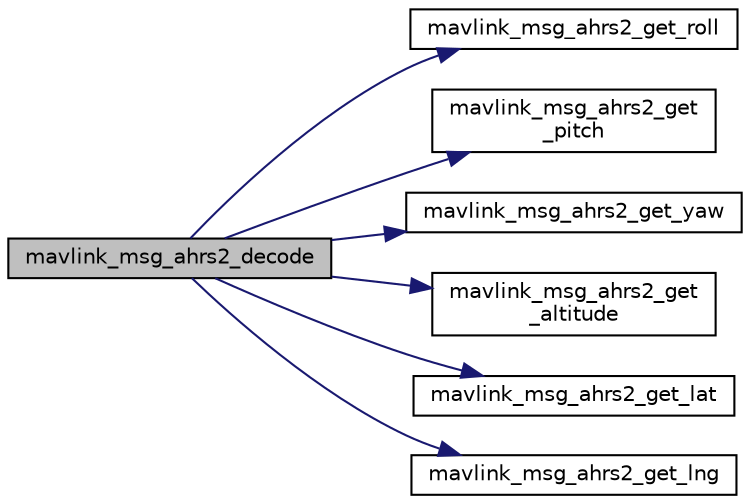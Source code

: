 digraph "mavlink_msg_ahrs2_decode"
{
 // INTERACTIVE_SVG=YES
  edge [fontname="Helvetica",fontsize="10",labelfontname="Helvetica",labelfontsize="10"];
  node [fontname="Helvetica",fontsize="10",shape=record];
  rankdir="LR";
  Node1 [label="mavlink_msg_ahrs2_decode",height=0.2,width=0.4,color="black", fillcolor="grey75", style="filled" fontcolor="black"];
  Node1 -> Node2 [color="midnightblue",fontsize="10",style="solid",fontname="Helvetica"];
  Node2 [label="mavlink_msg_ahrs2_get_roll",height=0.2,width=0.4,color="black", fillcolor="white", style="filled",URL="$mavlink__msg__ahrs2_8h.html#a234111adb58d99ba9cce0561ff56288e",tooltip="Send a ahrs2 message. "];
  Node1 -> Node3 [color="midnightblue",fontsize="10",style="solid",fontname="Helvetica"];
  Node3 [label="mavlink_msg_ahrs2_get\l_pitch",height=0.2,width=0.4,color="black", fillcolor="white", style="filled",URL="$mavlink__msg__ahrs2_8h.html#aa30f5de95d41f489f95382eb8ef1d887",tooltip="Get field pitch from ahrs2 message. "];
  Node1 -> Node4 [color="midnightblue",fontsize="10",style="solid",fontname="Helvetica"];
  Node4 [label="mavlink_msg_ahrs2_get_yaw",height=0.2,width=0.4,color="black", fillcolor="white", style="filled",URL="$mavlink__msg__ahrs2_8h.html#ab2fcd63e95690171fb3ffba549bd4f00",tooltip="Get field yaw from ahrs2 message. "];
  Node1 -> Node5 [color="midnightblue",fontsize="10",style="solid",fontname="Helvetica"];
  Node5 [label="mavlink_msg_ahrs2_get\l_altitude",height=0.2,width=0.4,color="black", fillcolor="white", style="filled",URL="$mavlink__msg__ahrs2_8h.html#a79fc34122442f82055f2f8556f6c0f5d",tooltip="Get field altitude from ahrs2 message. "];
  Node1 -> Node6 [color="midnightblue",fontsize="10",style="solid",fontname="Helvetica"];
  Node6 [label="mavlink_msg_ahrs2_get_lat",height=0.2,width=0.4,color="black", fillcolor="white", style="filled",URL="$mavlink__msg__ahrs2_8h.html#a5d5e3b199049f195bef6c14beaf653e5",tooltip="Get field lat from ahrs2 message. "];
  Node1 -> Node7 [color="midnightblue",fontsize="10",style="solid",fontname="Helvetica"];
  Node7 [label="mavlink_msg_ahrs2_get_lng",height=0.2,width=0.4,color="black", fillcolor="white", style="filled",URL="$mavlink__msg__ahrs2_8h.html#af149240e81dda8a4d01cbf8667ca76e1",tooltip="Get field lng from ahrs2 message. "];
}
